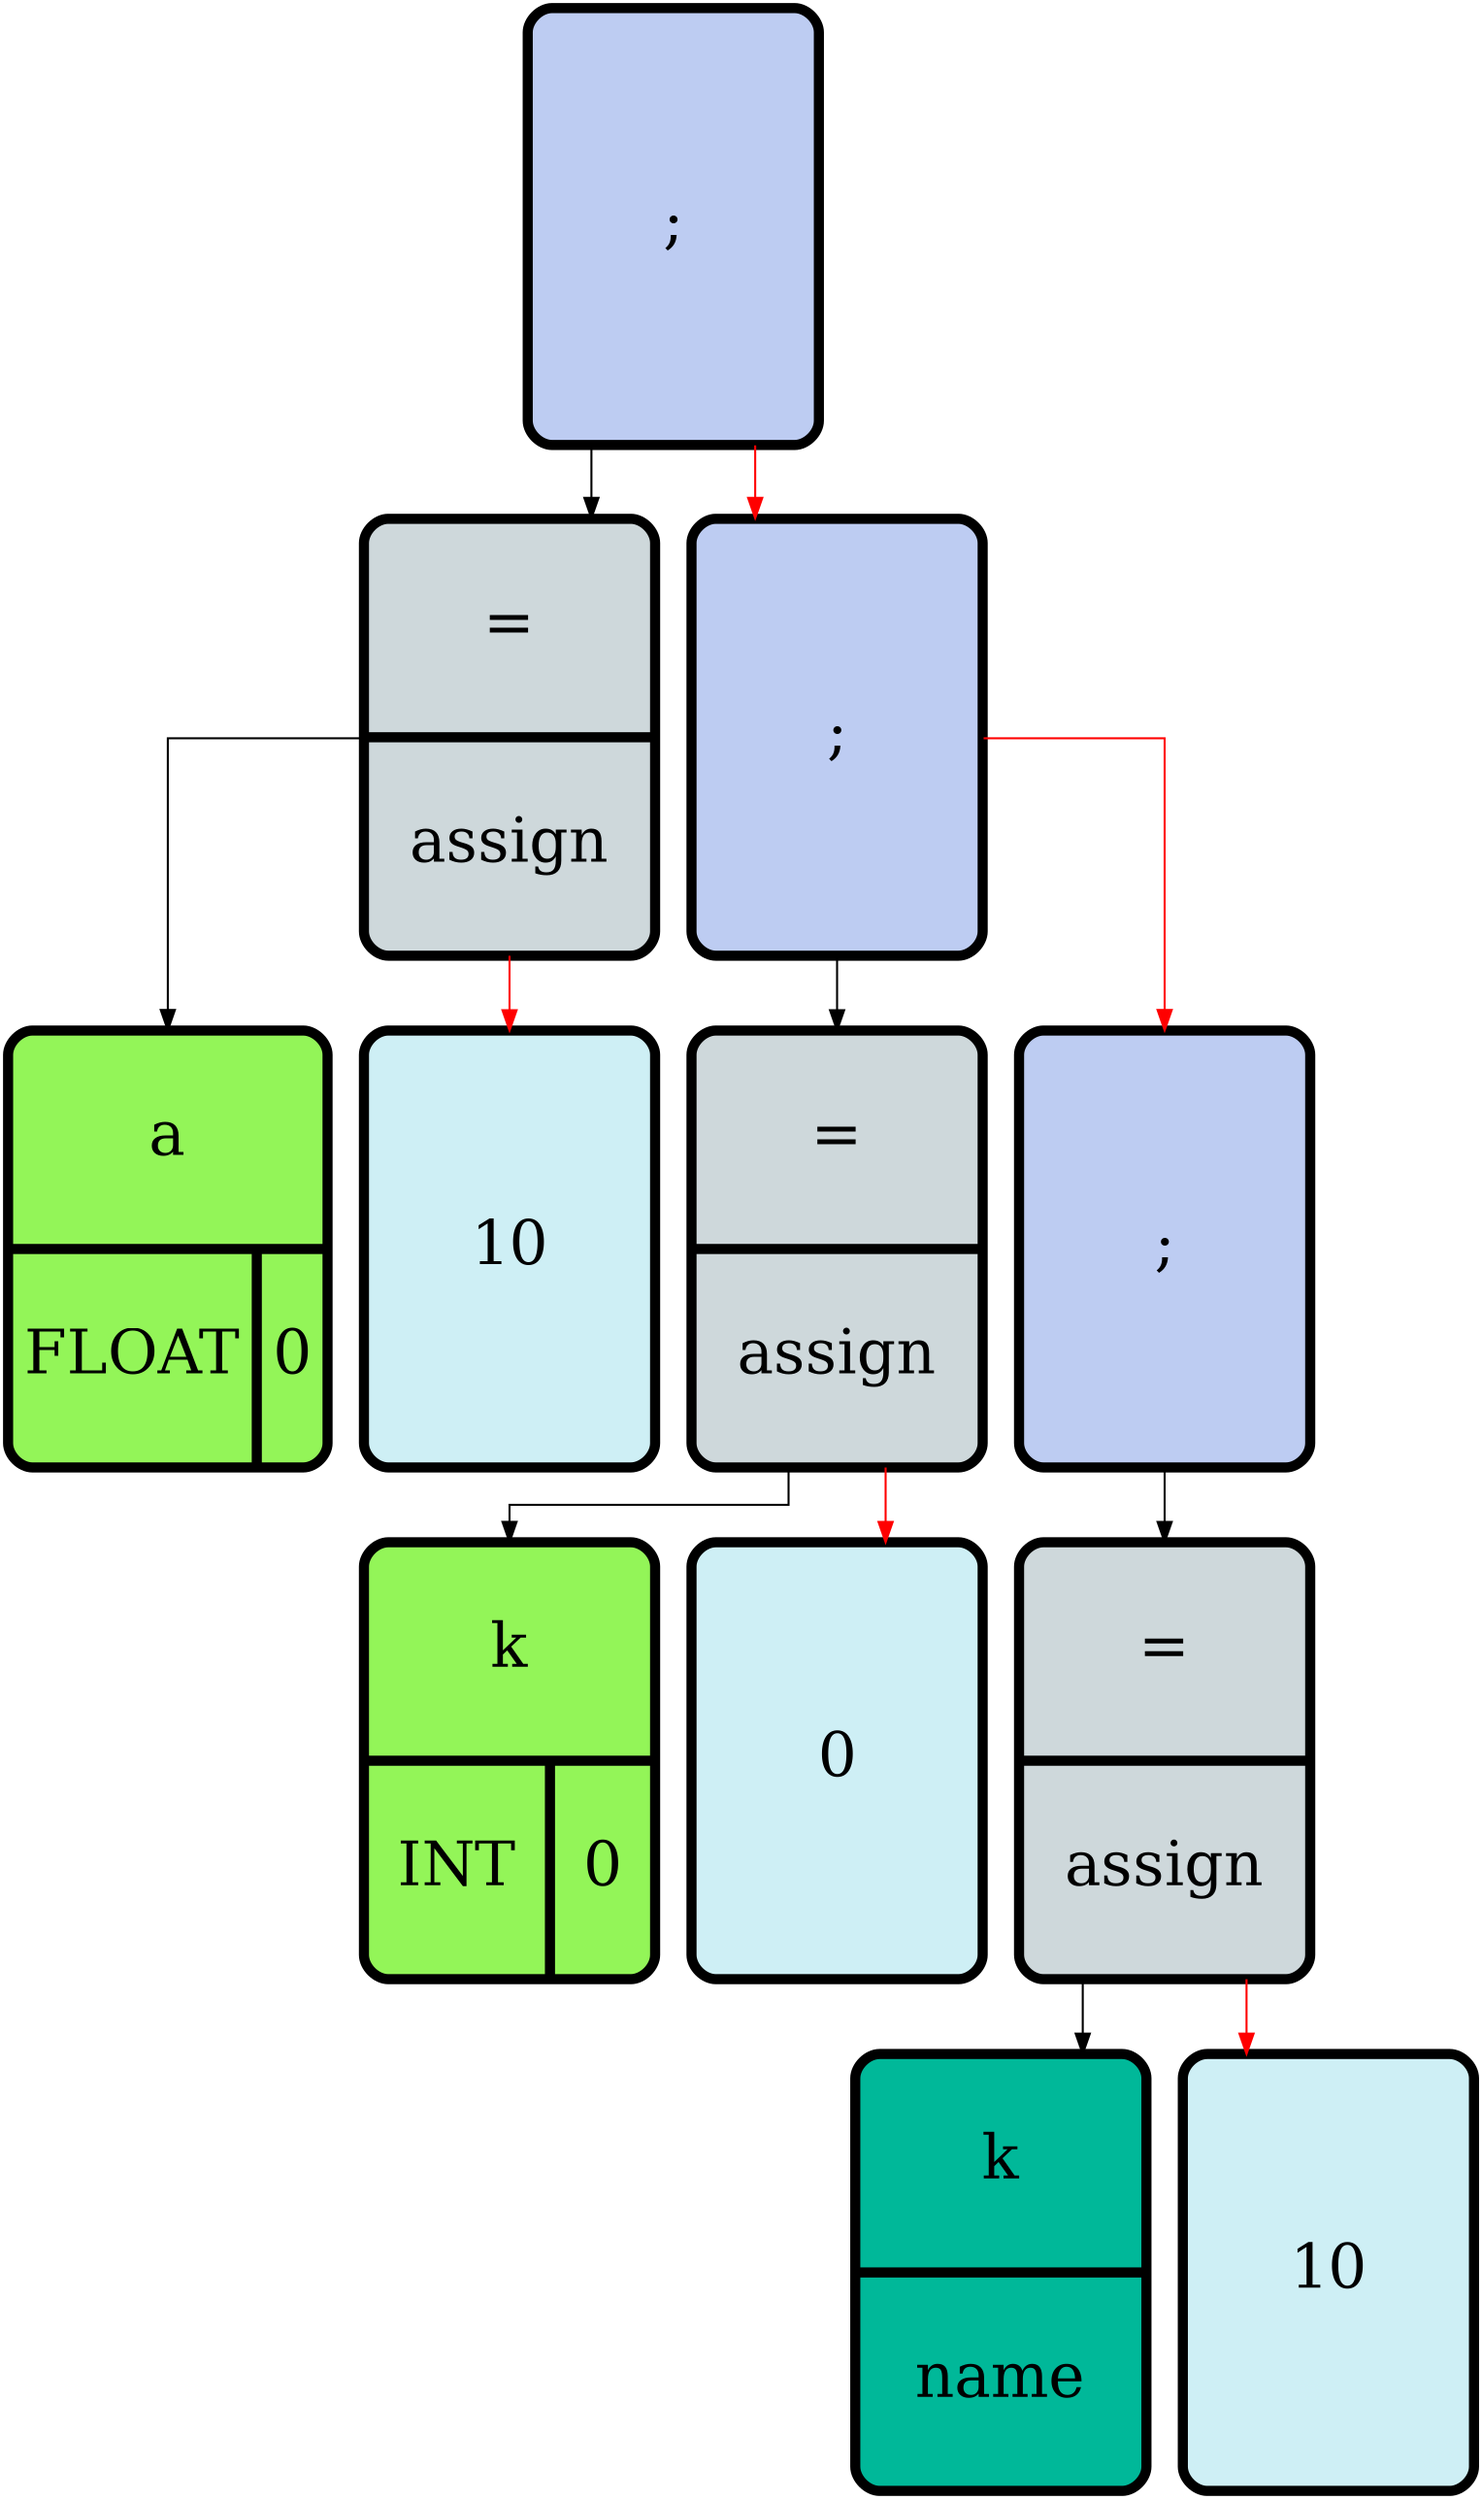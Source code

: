 digraph G {                                                                                  
graph [dpi = 300];                                                                     
splines = ortho;                                                                         

node0000018AA63CF500[shape = "rectangle", style = "rounded, filled",                                            		                                
height = 3, width = 2, fixedsize = false,                               		                                
fillcolor = "#93F558",                                                    		                                
fontsize = 30,                                                         		                                
penwidth = 5                                                          		                                
];
node0000018AA63CF500 [shape = record label = "{a | {FLOAT | 0}}"];

node0000018AA63CF5A0[shape = "rectangle", style = "rounded, filled",                                            		                                
height = 3, width = 2, fixedsize = false,                               		                                
fillcolor = "#CEEFF5",                                                    		                                
fontsize = 30,                                                         		                                
penwidth = 5                                                          		                                
];
node0000018AA63CF5A0 [label = "10"];

node0000018AA63CF640[shape = "rectangle", style = "rounded, filled",                                            		                                
height = 3, width = 2, fixedsize = false,                               		                                
fillcolor = "#CED8DB",                                                    		                                
fontsize = 30,                                                         		                                
penwidth = 5                                                          		                                
];
node0000018AA63CF640 [shape = record label = "{= | assign}"];

node0000018AA63CF6E0[shape = "rectangle", style = "rounded, filled",                                            		                                
height = 3, width = 2, fixedsize = false,                               		                                
fillcolor = "#93F558",                                                    		                                
fontsize = 30,                                                         		                                
penwidth = 5                                                          		                                
];
node0000018AA63CF6E0 [shape = record label = "{k | {INT | 0}}"];

node0000018AA63CF780[shape = "rectangle", style = "rounded, filled",                                            		                                
height = 3, width = 2, fixedsize = false,                               		                                
fillcolor = "#CEEFF5",                                                    		                                
fontsize = 30,                                                         		                                
penwidth = 5                                                          		                                
];
node0000018AA63CF780 [label = "0"];

node0000018AA63CF820[shape = "rectangle", style = "rounded, filled",                                            		                                
height = 3, width = 2, fixedsize = false,                               		                                
fillcolor = "#CED8DB",                                                    		                                
fontsize = 30,                                                         		                                
penwidth = 5                                                          		                                
];
node0000018AA63CF820 [shape = record label = "{= | assign}"];

node0000018AA63CF8C0[shape = "rectangle", style = "rounded, filled",                                            		                                
height = 3, width = 2, fixedsize = false,                               		                                
fillcolor = "#00b899",                                                    		                                
fontsize = 30,                                                         		                                
penwidth = 5                                                          		                                
];
node0000018AA63CF8C0 [shape = record label = "{k | name}"];

node0000018AA63CF960[shape = "rectangle", style = "rounded, filled",                                            		                                
height = 3, width = 2, fixedsize = false,                               		                                
fillcolor = "#CEEFF5",                                                    		                                
fontsize = 30,                                                         		                                
penwidth = 5                                                          		                                
];
node0000018AA63CF960 [label = "10"];

node0000018AA63CFA00[shape = "rectangle", style = "rounded, filled",                                            		                                
height = 3, width = 2, fixedsize = false,                               		                                
fillcolor = "#CED8DB",                                                    		                                
fontsize = 30,                                                         		                                
penwidth = 5                                                          		                                
];
node0000018AA63CFA00 [shape = record label = "{= | assign}"];

node0000018AA63CFAA0[shape = "rectangle", style = "rounded, filled",                                            		                                
height = 3, width = 2, fixedsize = false,                               		                                
fillcolor = "#BDCCF2",                                                    		                                
fontsize = 30,                                                         		                                
penwidth = 5                                                          		                                
];
node0000018AA63CFAA0 [label = ";"];

node0000018AA63CFB40[shape = "rectangle", style = "rounded, filled",                                            		                                
height = 3, width = 2, fixedsize = false,                               		                                
fillcolor = "#BDCCF2",                                                    		                                
fontsize = 30,                                                         		                                
penwidth = 5                                                          		                                
];
node0000018AA63CFB40 [label = ";"];

node0000018AA63CFBE0[shape = "rectangle", style = "rounded, filled",                                            		                                
height = 3, width = 2, fixedsize = false,                               		                                
fillcolor = "#BDCCF2",                                                    		                                
fontsize = 30,                                                         		                                
penwidth = 5                                                          		                                
];
node0000018AA63CFBE0 [label = ";"];
node0000018AA63CF640 -> node0000018AA63CF500 [color = black];
node0000018AA63CF640 -> node0000018AA63CF5A0 [color = red];
node0000018AA63CF820 -> node0000018AA63CF6E0 [color = black];
node0000018AA63CF820 -> node0000018AA63CF780 [color = red];
node0000018AA63CFA00 -> node0000018AA63CF8C0 [color = black];
node0000018AA63CFA00 -> node0000018AA63CF960 [color = red];
node0000018AA63CFAA0 -> node0000018AA63CFA00 [color = black];
node0000018AA63CFB40 -> node0000018AA63CF820 [color = black];
node0000018AA63CFB40 -> node0000018AA63CFAA0 [color = red];
node0000018AA63CFBE0 -> node0000018AA63CF640 [color = black];
node0000018AA63CFBE0 -> node0000018AA63CFB40 [color = red];

}